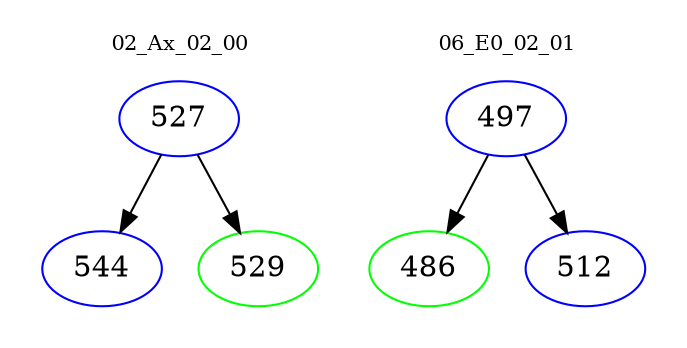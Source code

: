 digraph{
subgraph cluster_0 {
color = white
label = "02_Ax_02_00";
fontsize=10;
T0_527 [label="527", color="blue"]
T0_527 -> T0_544 [color="black"]
T0_544 [label="544", color="blue"]
T0_527 -> T0_529 [color="black"]
T0_529 [label="529", color="green"]
}
subgraph cluster_1 {
color = white
label = "06_E0_02_01";
fontsize=10;
T1_497 [label="497", color="blue"]
T1_497 -> T1_486 [color="black"]
T1_486 [label="486", color="green"]
T1_497 -> T1_512 [color="black"]
T1_512 [label="512", color="blue"]
}
}
